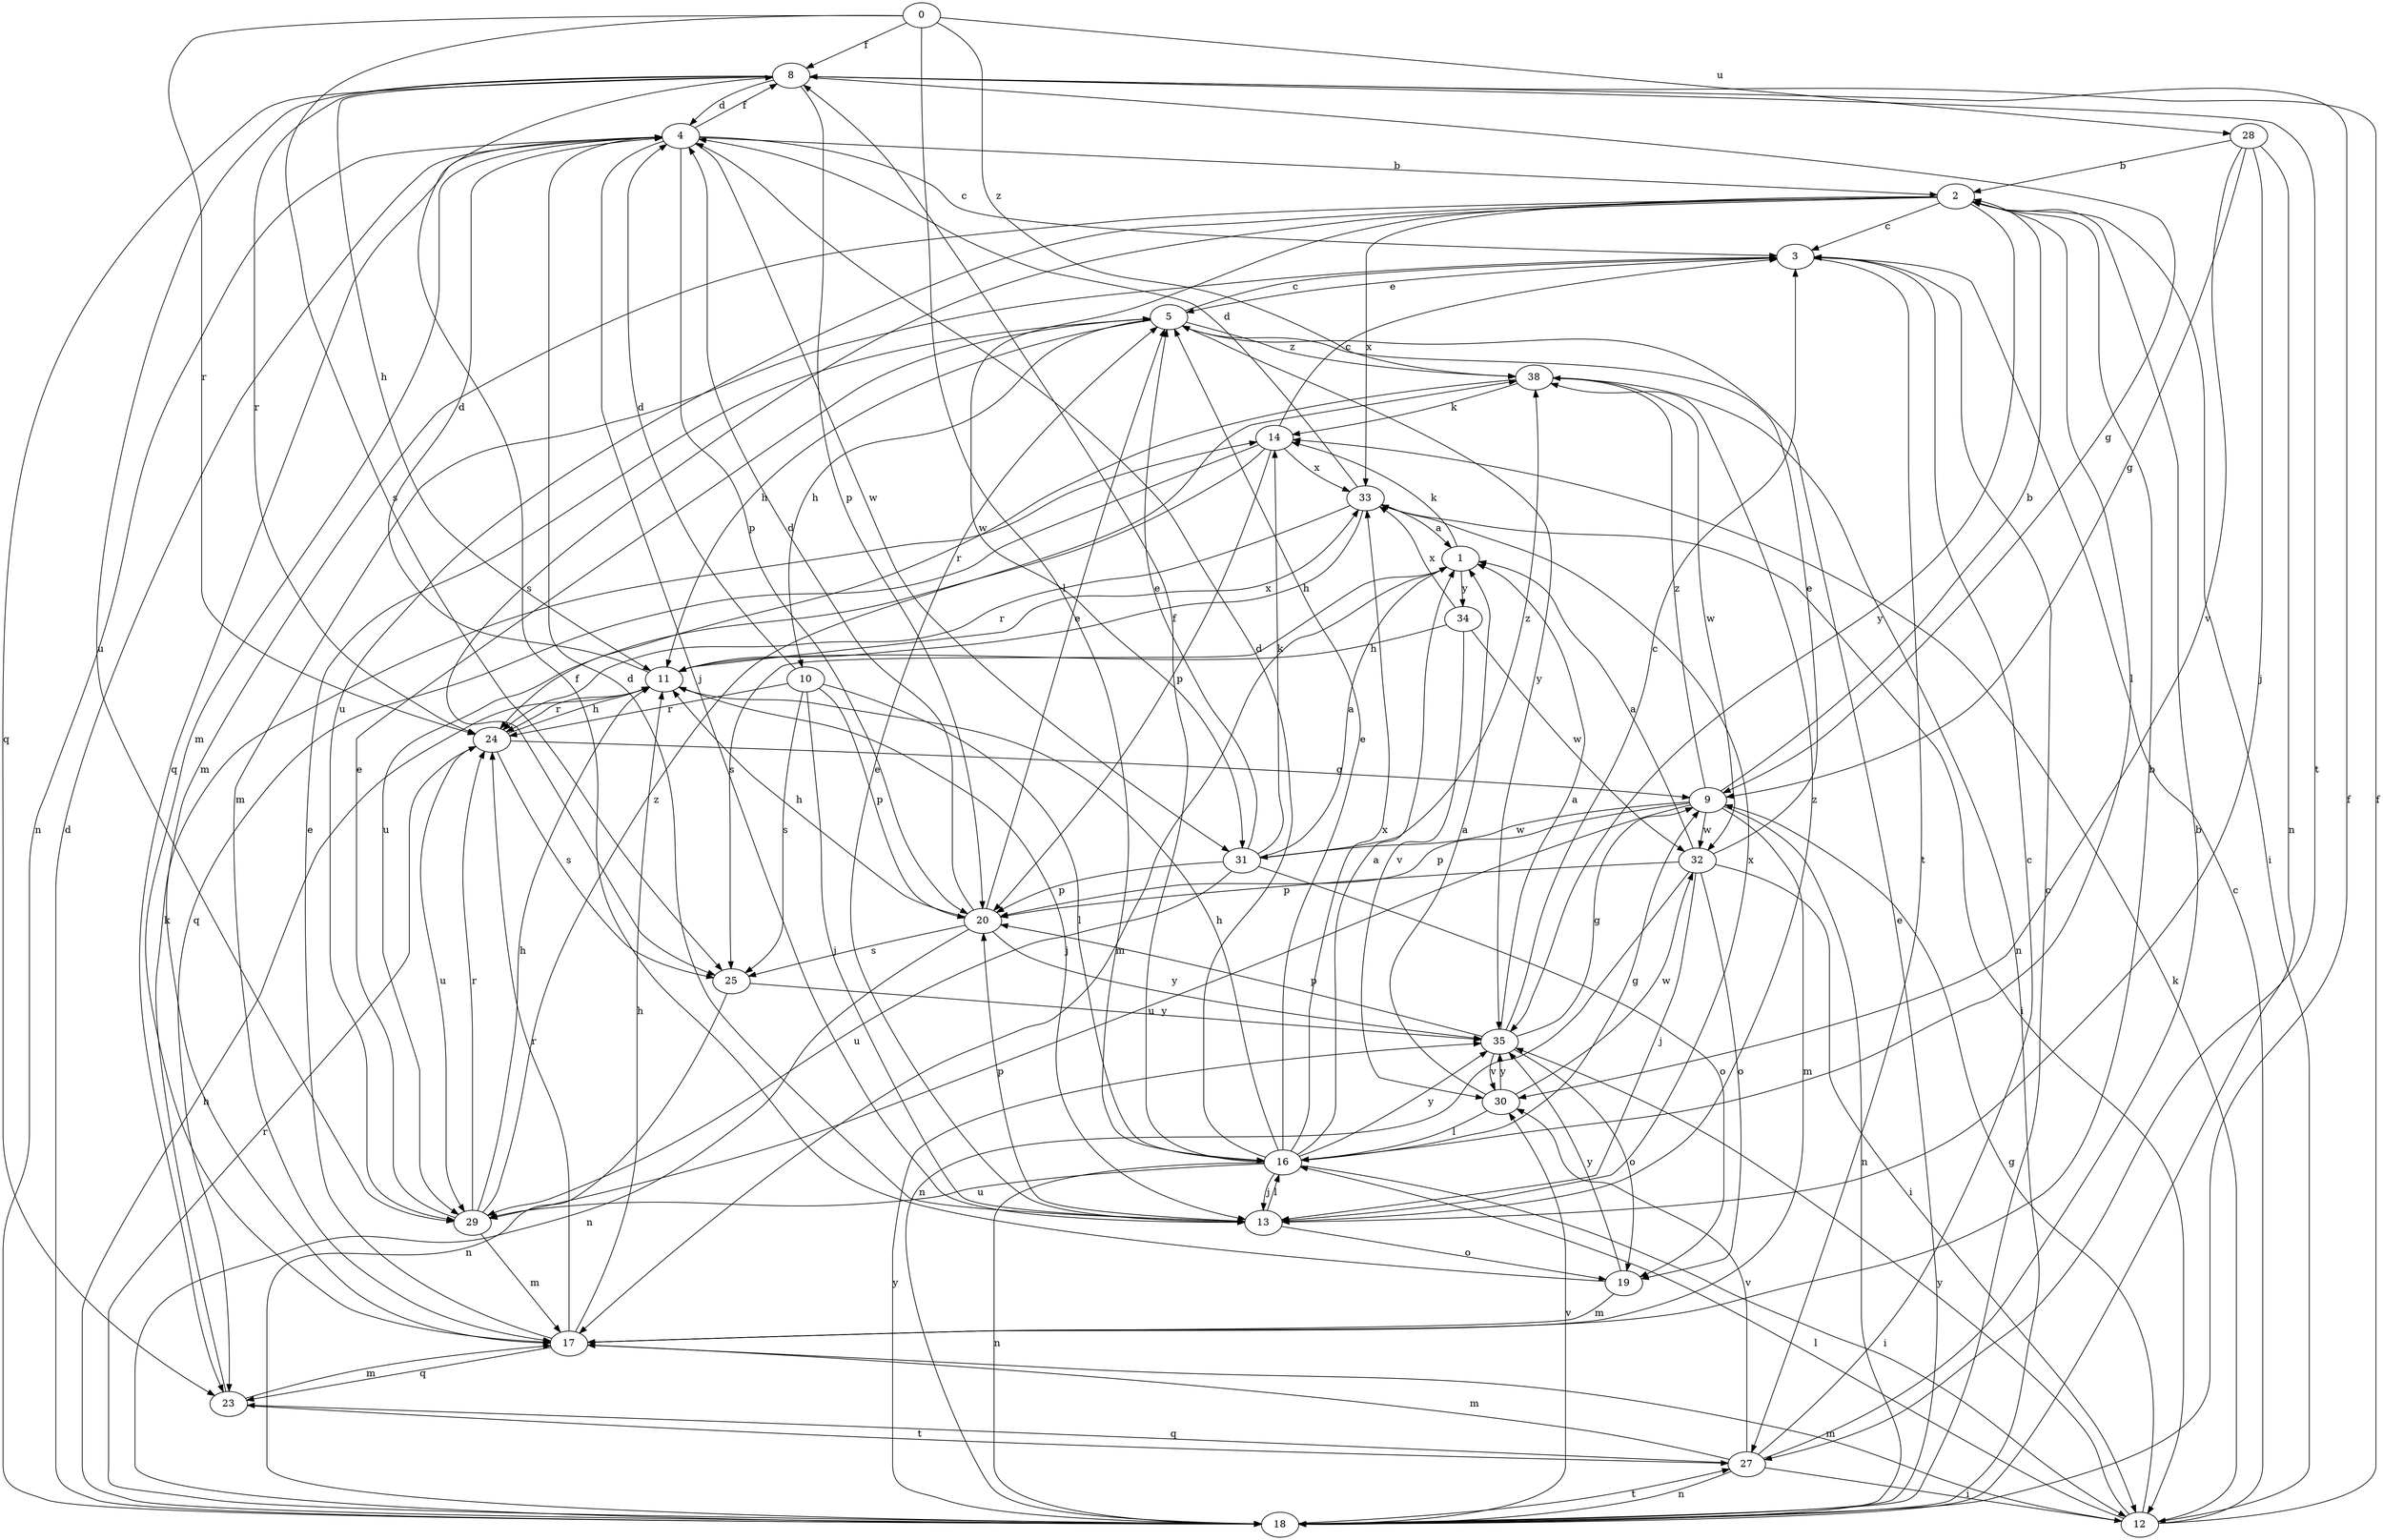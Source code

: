 strict digraph  {
0;
1;
2;
3;
4;
5;
8;
9;
10;
11;
12;
13;
14;
16;
17;
18;
19;
20;
23;
24;
25;
27;
28;
29;
30;
31;
32;
33;
34;
35;
38;
0 -> 8  [label=f];
0 -> 16  [label=l];
0 -> 24  [label=r];
0 -> 25  [label=s];
0 -> 28  [label=u];
0 -> 38  [label=z];
1 -> 14  [label=k];
1 -> 17  [label=m];
1 -> 25  [label=s];
1 -> 34  [label=y];
2 -> 3  [label=c];
2 -> 12  [label=i];
2 -> 16  [label=l];
2 -> 17  [label=m];
2 -> 25  [label=s];
2 -> 29  [label=u];
2 -> 31  [label=w];
2 -> 33  [label=x];
2 -> 35  [label=y];
3 -> 5  [label=e];
3 -> 17  [label=m];
3 -> 27  [label=t];
4 -> 2  [label=b];
4 -> 3  [label=c];
4 -> 8  [label=f];
4 -> 13  [label=j];
4 -> 17  [label=m];
4 -> 18  [label=n];
4 -> 20  [label=p];
4 -> 23  [label=q];
4 -> 31  [label=w];
5 -> 3  [label=c];
5 -> 10  [label=h];
5 -> 11  [label=h];
5 -> 35  [label=y];
5 -> 38  [label=z];
8 -> 4  [label=d];
8 -> 9  [label=g];
8 -> 11  [label=h];
8 -> 20  [label=p];
8 -> 23  [label=q];
8 -> 24  [label=r];
8 -> 27  [label=t];
8 -> 29  [label=u];
9 -> 2  [label=b];
9 -> 17  [label=m];
9 -> 18  [label=n];
9 -> 20  [label=p];
9 -> 29  [label=u];
9 -> 31  [label=w];
9 -> 32  [label=w];
9 -> 38  [label=z];
10 -> 4  [label=d];
10 -> 13  [label=j];
10 -> 16  [label=l];
10 -> 20  [label=p];
10 -> 24  [label=r];
10 -> 25  [label=s];
11 -> 4  [label=d];
11 -> 13  [label=j];
11 -> 24  [label=r];
11 -> 33  [label=x];
12 -> 3  [label=c];
12 -> 8  [label=f];
12 -> 9  [label=g];
12 -> 14  [label=k];
12 -> 16  [label=l];
12 -> 17  [label=m];
12 -> 35  [label=y];
13 -> 4  [label=d];
13 -> 5  [label=e];
13 -> 16  [label=l];
13 -> 19  [label=o];
13 -> 20  [label=p];
13 -> 33  [label=x];
13 -> 38  [label=z];
14 -> 3  [label=c];
14 -> 20  [label=p];
14 -> 23  [label=q];
14 -> 29  [label=u];
14 -> 33  [label=x];
16 -> 1  [label=a];
16 -> 4  [label=d];
16 -> 5  [label=e];
16 -> 8  [label=f];
16 -> 9  [label=g];
16 -> 11  [label=h];
16 -> 12  [label=i];
16 -> 13  [label=j];
16 -> 18  [label=n];
16 -> 29  [label=u];
16 -> 33  [label=x];
16 -> 35  [label=y];
17 -> 2  [label=b];
17 -> 5  [label=e];
17 -> 11  [label=h];
17 -> 23  [label=q];
17 -> 24  [label=r];
18 -> 3  [label=c];
18 -> 4  [label=d];
18 -> 5  [label=e];
18 -> 8  [label=f];
18 -> 11  [label=h];
18 -> 24  [label=r];
18 -> 27  [label=t];
18 -> 30  [label=v];
18 -> 35  [label=y];
19 -> 8  [label=f];
19 -> 17  [label=m];
19 -> 35  [label=y];
20 -> 4  [label=d];
20 -> 5  [label=e];
20 -> 11  [label=h];
20 -> 18  [label=n];
20 -> 25  [label=s];
20 -> 35  [label=y];
23 -> 14  [label=k];
23 -> 17  [label=m];
23 -> 27  [label=t];
24 -> 9  [label=g];
24 -> 11  [label=h];
24 -> 25  [label=s];
24 -> 29  [label=u];
25 -> 18  [label=n];
25 -> 35  [label=y];
27 -> 2  [label=b];
27 -> 3  [label=c];
27 -> 12  [label=i];
27 -> 17  [label=m];
27 -> 18  [label=n];
27 -> 23  [label=q];
27 -> 30  [label=v];
28 -> 2  [label=b];
28 -> 9  [label=g];
28 -> 13  [label=j];
28 -> 18  [label=n];
28 -> 30  [label=v];
29 -> 5  [label=e];
29 -> 11  [label=h];
29 -> 17  [label=m];
29 -> 24  [label=r];
29 -> 38  [label=z];
30 -> 1  [label=a];
30 -> 16  [label=l];
30 -> 32  [label=w];
30 -> 35  [label=y];
31 -> 1  [label=a];
31 -> 5  [label=e];
31 -> 14  [label=k];
31 -> 19  [label=o];
31 -> 20  [label=p];
31 -> 29  [label=u];
31 -> 38  [label=z];
32 -> 1  [label=a];
32 -> 5  [label=e];
32 -> 12  [label=i];
32 -> 13  [label=j];
32 -> 18  [label=n];
32 -> 19  [label=o];
32 -> 20  [label=p];
33 -> 1  [label=a];
33 -> 4  [label=d];
33 -> 11  [label=h];
33 -> 12  [label=i];
33 -> 24  [label=r];
34 -> 11  [label=h];
34 -> 30  [label=v];
34 -> 32  [label=w];
34 -> 33  [label=x];
35 -> 1  [label=a];
35 -> 3  [label=c];
35 -> 9  [label=g];
35 -> 19  [label=o];
35 -> 20  [label=p];
35 -> 30  [label=v];
38 -> 14  [label=k];
38 -> 18  [label=n];
38 -> 24  [label=r];
38 -> 32  [label=w];
}
